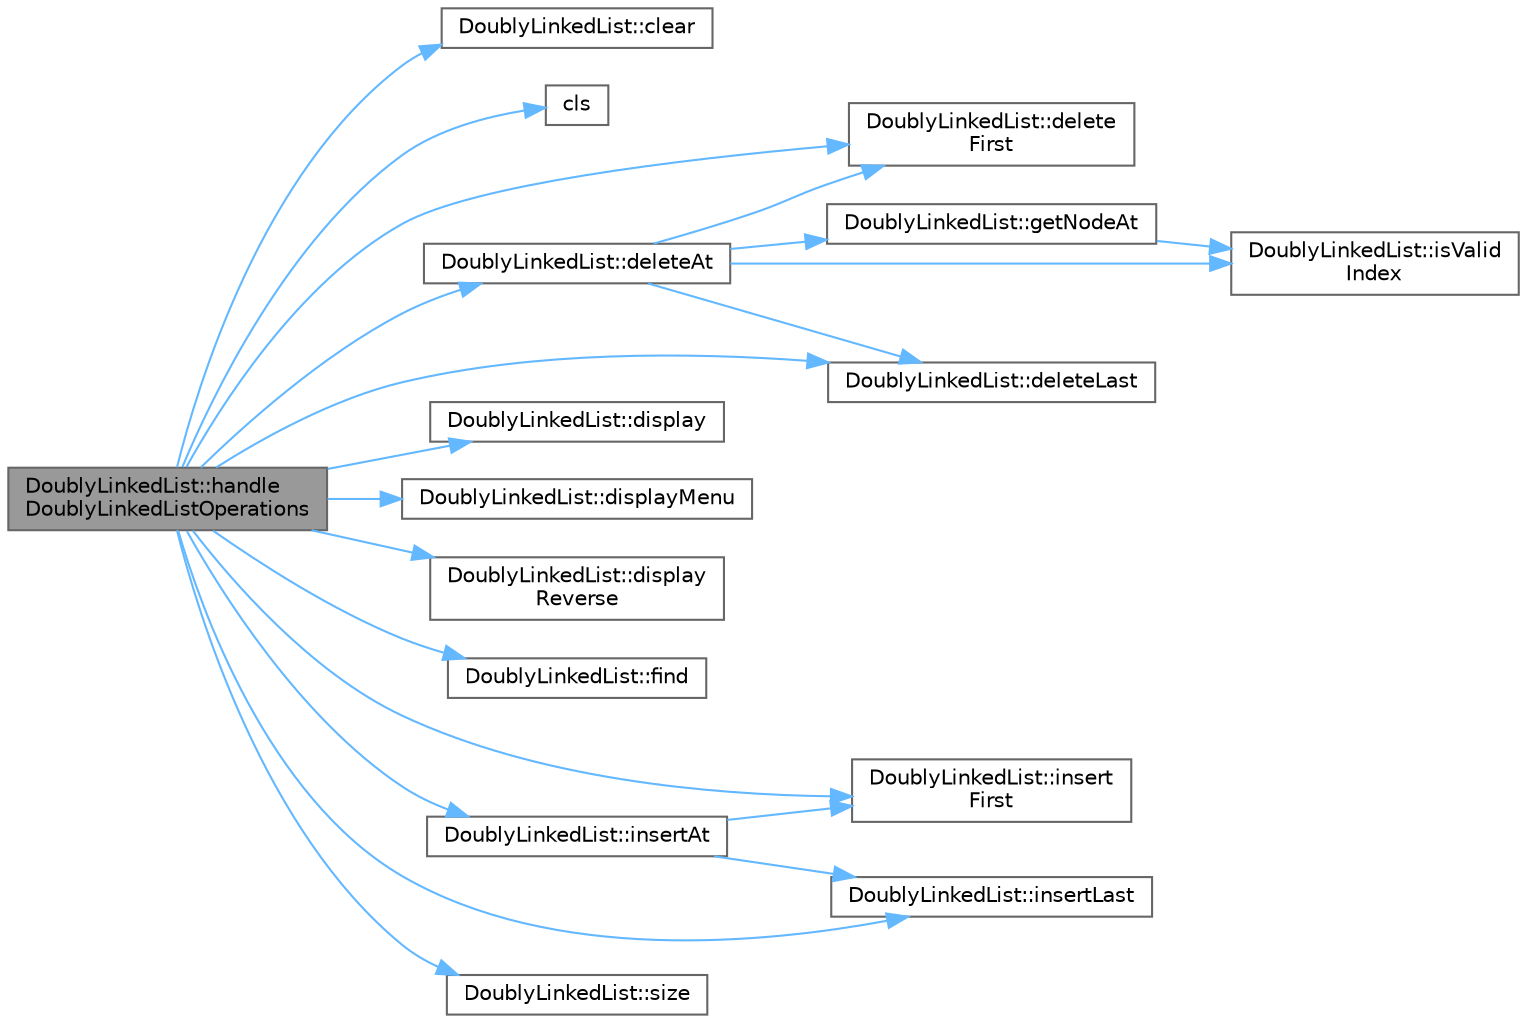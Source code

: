 digraph "DoublyLinkedList::handleDoublyLinkedListOperations"
{
 // INTERACTIVE_SVG=YES
 // LATEX_PDF_SIZE
  bgcolor="transparent";
  edge [fontname=Helvetica,fontsize=10,labelfontname=Helvetica,labelfontsize=10];
  node [fontname=Helvetica,fontsize=10,shape=box,height=0.2,width=0.4];
  rankdir="LR";
  Node1 [id="Node000001",label="DoublyLinkedList::handle\lDoublyLinkedListOperations",height=0.2,width=0.4,color="gray40", fillcolor="grey60", style="filled", fontcolor="black",tooltip=" "];
  Node1 -> Node2 [id="edge1_Node000001_Node000002",color="steelblue1",style="solid",tooltip=" "];
  Node2 [id="Node000002",label="DoublyLinkedList::clear",height=0.2,width=0.4,color="grey40", fillcolor="white", style="filled",URL="$class_doubly_linked_list.html#a721a85d80d21942c74a5b834f8e1d08b",tooltip=" "];
  Node1 -> Node3 [id="edge2_Node000001_Node000003",color="steelblue1",style="solid",tooltip=" "];
  Node3 [id="Node000003",label="cls",height=0.2,width=0.4,color="grey40", fillcolor="white", style="filled",URL="$utils_8h.html#a4826277cc150ddc0f4de4bd464a34909",tooltip=" "];
  Node1 -> Node4 [id="edge3_Node000001_Node000004",color="steelblue1",style="solid",tooltip=" "];
  Node4 [id="Node000004",label="DoublyLinkedList::deleteAt",height=0.2,width=0.4,color="grey40", fillcolor="white", style="filled",URL="$class_doubly_linked_list.html#a45252aac89081889a20062a37d0a2b5b",tooltip=" "];
  Node4 -> Node5 [id="edge4_Node000004_Node000005",color="steelblue1",style="solid",tooltip=" "];
  Node5 [id="Node000005",label="DoublyLinkedList::delete\lFirst",height=0.2,width=0.4,color="grey40", fillcolor="white", style="filled",URL="$class_doubly_linked_list.html#a0cef99f7cacd8340886a97cc7c9ffab5",tooltip=" "];
  Node4 -> Node6 [id="edge5_Node000004_Node000006",color="steelblue1",style="solid",tooltip=" "];
  Node6 [id="Node000006",label="DoublyLinkedList::deleteLast",height=0.2,width=0.4,color="grey40", fillcolor="white", style="filled",URL="$class_doubly_linked_list.html#ac151637318fff52b207c65b077ef8d68",tooltip=" "];
  Node4 -> Node7 [id="edge6_Node000004_Node000007",color="steelblue1",style="solid",tooltip=" "];
  Node7 [id="Node000007",label="DoublyLinkedList::getNodeAt",height=0.2,width=0.4,color="grey40", fillcolor="white", style="filled",URL="$class_doubly_linked_list.html#a0e6be37a1c0873b00f327994a0340f23",tooltip=" "];
  Node7 -> Node8 [id="edge7_Node000007_Node000008",color="steelblue1",style="solid",tooltip=" "];
  Node8 [id="Node000008",label="DoublyLinkedList::isValid\lIndex",height=0.2,width=0.4,color="grey40", fillcolor="white", style="filled",URL="$class_doubly_linked_list.html#af174509b569711ef98f95ca68088cd53",tooltip=" "];
  Node4 -> Node8 [id="edge8_Node000004_Node000008",color="steelblue1",style="solid",tooltip=" "];
  Node1 -> Node5 [id="edge9_Node000001_Node000005",color="steelblue1",style="solid",tooltip=" "];
  Node1 -> Node6 [id="edge10_Node000001_Node000006",color="steelblue1",style="solid",tooltip=" "];
  Node1 -> Node9 [id="edge11_Node000001_Node000009",color="steelblue1",style="solid",tooltip=" "];
  Node9 [id="Node000009",label="DoublyLinkedList::display",height=0.2,width=0.4,color="grey40", fillcolor="white", style="filled",URL="$class_doubly_linked_list.html#a5ff883860c056332038c50d36d37cd9d",tooltip=" "];
  Node1 -> Node10 [id="edge12_Node000001_Node000010",color="steelblue1",style="solid",tooltip=" "];
  Node10 [id="Node000010",label="DoublyLinkedList::displayMenu",height=0.2,width=0.4,color="grey40", fillcolor="white", style="filled",URL="$class_doubly_linked_list.html#ac8cbfc0b2d706bfe03a4c61bce7cd77b",tooltip=" "];
  Node1 -> Node11 [id="edge13_Node000001_Node000011",color="steelblue1",style="solid",tooltip=" "];
  Node11 [id="Node000011",label="DoublyLinkedList::display\lReverse",height=0.2,width=0.4,color="grey40", fillcolor="white", style="filled",URL="$class_doubly_linked_list.html#a5b3f78265366e37a05c3b2fe61d17911",tooltip=" "];
  Node1 -> Node12 [id="edge14_Node000001_Node000012",color="steelblue1",style="solid",tooltip=" "];
  Node12 [id="Node000012",label="DoublyLinkedList::find",height=0.2,width=0.4,color="grey40", fillcolor="white", style="filled",URL="$class_doubly_linked_list.html#a9c0a8836c2ec1958bb78fa80903c5dc8",tooltip=" "];
  Node1 -> Node13 [id="edge15_Node000001_Node000013",color="steelblue1",style="solid",tooltip=" "];
  Node13 [id="Node000013",label="DoublyLinkedList::insertAt",height=0.2,width=0.4,color="grey40", fillcolor="white", style="filled",URL="$class_doubly_linked_list.html#a085f999bf78437aa199f9d2e280b940b",tooltip=" "];
  Node13 -> Node14 [id="edge16_Node000013_Node000014",color="steelblue1",style="solid",tooltip=" "];
  Node14 [id="Node000014",label="DoublyLinkedList::insert\lFirst",height=0.2,width=0.4,color="grey40", fillcolor="white", style="filled",URL="$class_doubly_linked_list.html#a3a0c6f19995c0cb52ff1df3cf56e1bc0",tooltip=" "];
  Node13 -> Node15 [id="edge17_Node000013_Node000015",color="steelblue1",style="solid",tooltip=" "];
  Node15 [id="Node000015",label="DoublyLinkedList::insertLast",height=0.2,width=0.4,color="grey40", fillcolor="white", style="filled",URL="$class_doubly_linked_list.html#ad6598776a4fc757d6fcb9dea5917eea5",tooltip=" "];
  Node1 -> Node14 [id="edge18_Node000001_Node000014",color="steelblue1",style="solid",tooltip=" "];
  Node1 -> Node15 [id="edge19_Node000001_Node000015",color="steelblue1",style="solid",tooltip=" "];
  Node1 -> Node16 [id="edge20_Node000001_Node000016",color="steelblue1",style="solid",tooltip=" "];
  Node16 [id="Node000016",label="DoublyLinkedList::size",height=0.2,width=0.4,color="grey40", fillcolor="white", style="filled",URL="$class_doubly_linked_list.html#ae93622327bb3885fbb6fe0dc2de42808",tooltip=" "];
}

